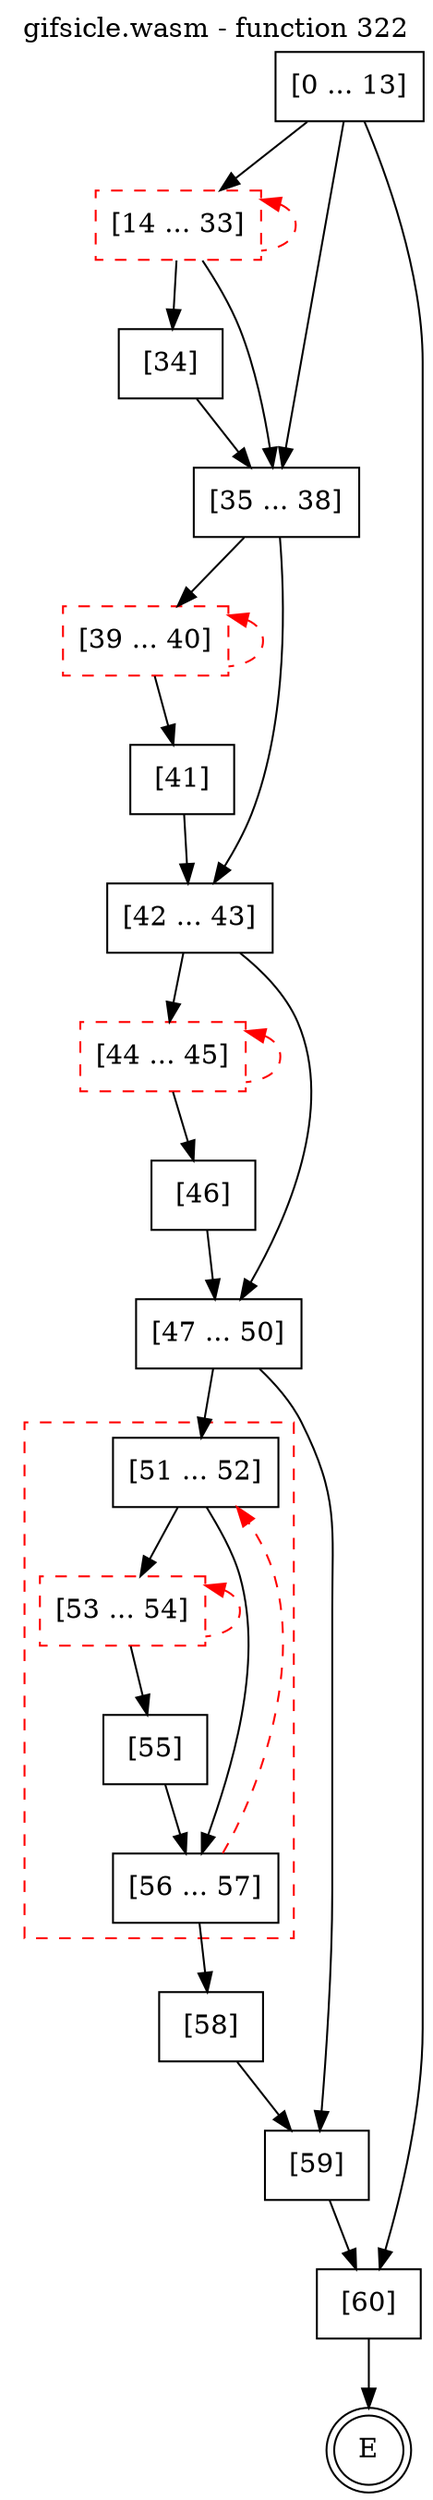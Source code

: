 digraph finite_state_machine {
    label = "gifsicle.wasm - function 322"
    labelloc =  t
    labelfontsize = 16
    labelfontcolor = black
    labelfontname = "Helvetica"
    node [shape = doublecircle]; E ;
    node [shape = box];
    node [shape=box, color=black, style=solid] 0[label="[0 ... 13]"]
    node [shape=box, color=red, style=dashed] 14[label="[14 ... 33]"]
    node [shape=box, color=black, style=solid] 34[label="[34]"]
    node [shape=box, color=black, style=solid] 35[label="[35 ... 38]"]
    node [shape=box, color=red, style=dashed] 39[label="[39 ... 40]"]
    node [shape=box, color=black, style=solid] 41[label="[41]"]
    node [shape=box, color=black, style=solid] 42[label="[42 ... 43]"]
    node [shape=box, color=red, style=dashed] 44[label="[44 ... 45]"]
    node [shape=box, color=black, style=solid] 46[label="[46]"]
    node [shape=box, color=black, style=solid] 47[label="[47 ... 50]"]
    subgraph cluster_51{
    label = "";
    style = dashed color = red;
    node [shape=box, color=black, style=solid] 51[label="[51 ... 52]"]
    node [shape=box, color=red, style=dashed] 53[label="[53 ... 54]"]
    node [shape=box, color=black, style=solid] 55[label="[55]"]
    node [shape=box, color=black, style=solid] 56[label="[56 ... 57]"]
    }
    node [shape=box, color=black, style=solid] 58[label="[58]"]
    node [shape=box, color=black, style=solid] 59[label="[59]"]
    node [shape=box, color=black, style=solid] 60[label="[60]"]
    0 -> 14;
    0 -> 35;
    0 -> 60;
    14 -> 34;
    14 -> 35;
    14 -> 14[style="dashed" color="red" dir=back];
    34 -> 35;
    35 -> 39;
    35 -> 42;
    39 -> 41;
    39 -> 39[style="dashed" color="red" dir=back];
    41 -> 42;
    42 -> 44;
    42 -> 47;
    44 -> 46;
    44 -> 44[style="dashed" color="red" dir=back];
    46 -> 47;
    47 -> 51;
    47 -> 59;
    51 -> 53;
    51 -> 56;
    53 -> 55;
    53 -> 53[style="dashed" color="red" dir=back];
    55 -> 56;
    56 -> 51[style="dashed" color="red"];
    56 -> 58;
    58 -> 59;
    59 -> 60;
    60 -> E;
}
